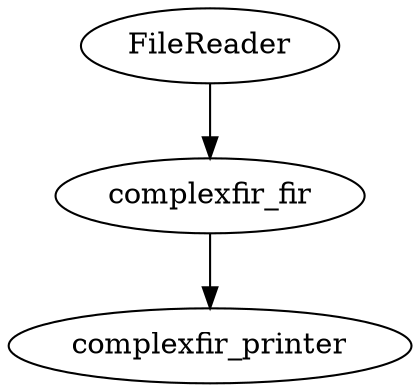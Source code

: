 digraph streamit {
node2 [ label="FileReader", pop=0, push=2 ]
node3 [ label="complexfir_fir", push=2, pop=2, peek=2 ]
node2 -> node3
node4 [ label="complexfir_printer", push=0, pop=2 ]
node3 -> node4
}
